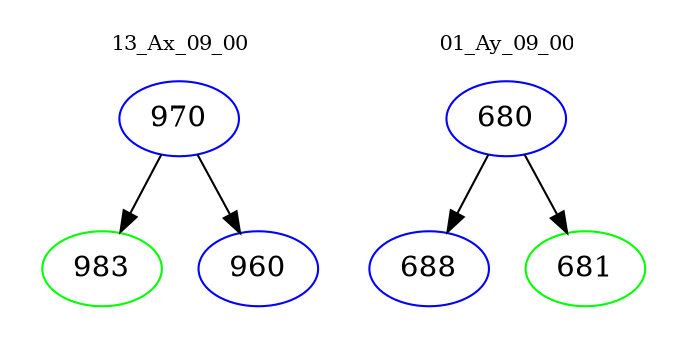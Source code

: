 digraph{
subgraph cluster_0 {
color = white
label = "13_Ax_09_00";
fontsize=10;
T0_970 [label="970", color="blue"]
T0_970 -> T0_983 [color="black"]
T0_983 [label="983", color="green"]
T0_970 -> T0_960 [color="black"]
T0_960 [label="960", color="blue"]
}
subgraph cluster_1 {
color = white
label = "01_Ay_09_00";
fontsize=10;
T1_680 [label="680", color="blue"]
T1_680 -> T1_688 [color="black"]
T1_688 [label="688", color="blue"]
T1_680 -> T1_681 [color="black"]
T1_681 [label="681", color="green"]
}
}
